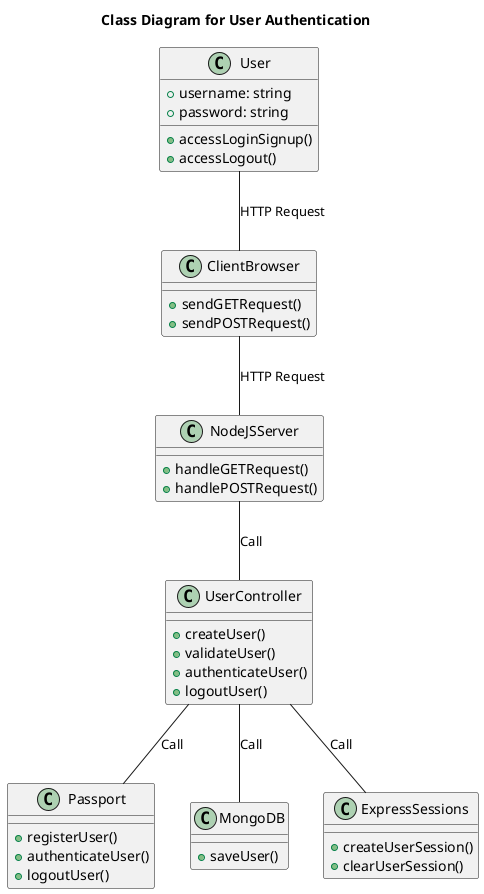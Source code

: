 @startuml User Authentication
title Class Diagram for User Authentication

class User {
    + username: string
    + password: string
    + accessLoginSignup()
    + accessLogout()
}

class ClientBrowser {
    + sendGETRequest()
    + sendPOSTRequest()
}

class NodeJSServer {
    + handleGETRequest()
    + handlePOSTRequest()
}

class UserController {
    + createUser()
    + validateUser()
    + authenticateUser()
    + logoutUser()
}

class Passport {
    + registerUser()
    + authenticateUser()
    + logoutUser()
}

class MongoDB {
    + saveUser()
}

class ExpressSessions {
    + createUserSession()
    + clearUserSession()
}

User -- ClientBrowser : HTTP Request
ClientBrowser -- NodeJSServer : HTTP Request
NodeJSServer -- UserController : Call
UserController -- Passport : Call
UserController -- MongoDB : Call
UserController -- ExpressSessions : Call
@enduml